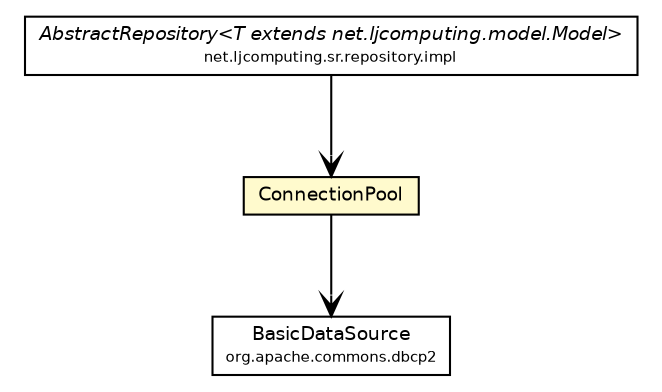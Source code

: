 #!/usr/local/bin/dot
#
# Class diagram 
# Generated by UMLGraph version R5_6 (http://www.umlgraph.org/)
#

digraph G {
	edge [fontname="Helvetica",fontsize=10,labelfontname="Helvetica",labelfontsize=10];
	node [fontname="Helvetica",fontsize=10,shape=plaintext];
	nodesep=0.25;
	ranksep=0.5;
	// net.ljcomputing.sr.repository.impl.AbstractRepository<T extends net.ljcomputing.model.Model>
	c64 [label=<<table title="net.ljcomputing.sr.repository.impl.AbstractRepository" border="0" cellborder="1" cellspacing="0" cellpadding="2" port="p" href="../../repository/impl/AbstractRepository.html">
		<tr><td><table border="0" cellspacing="0" cellpadding="1">
<tr><td align="center" balign="center"><font face="Helvetica-Oblique"> AbstractRepository&lt;T extends net.ljcomputing.model.Model&gt; </font></td></tr>
<tr><td align="center" balign="center"><font point-size="7.0"> net.ljcomputing.sr.repository.impl </font></td></tr>
		</table></td></tr>
		</table>>, URL="../../repository/impl/AbstractRepository.html", fontname="Helvetica", fontcolor="black", fontsize=9.0];
	// net.ljcomputing.sr.persistence.impl.ConnectionPool
	c66 [label=<<table title="net.ljcomputing.sr.persistence.impl.ConnectionPool" border="0" cellborder="1" cellspacing="0" cellpadding="2" port="p" bgcolor="lemonChiffon" href="./ConnectionPool.html">
		<tr><td><table border="0" cellspacing="0" cellpadding="1">
<tr><td align="center" balign="center"> ConnectionPool </td></tr>
		</table></td></tr>
		</table>>, URL="./ConnectionPool.html", fontname="Helvetica", fontcolor="black", fontsize=9.0];
	// net.ljcomputing.sr.repository.impl.AbstractRepository<T extends net.ljcomputing.model.Model> NAVASSOC net.ljcomputing.sr.persistence.impl.ConnectionPool
	c64:p -> c66:p [taillabel="", label="", headlabel="", fontname="Helvetica", fontcolor="black", fontsize=10.0, color="black", arrowhead=open];
	// net.ljcomputing.sr.persistence.impl.ConnectionPool NAVASSOC org.apache.commons.dbcp2.BasicDataSource
	c66:p -> c85:p [taillabel="", label="", headlabel="", fontname="Helvetica", fontcolor="black", fontsize=10.0, color="black", arrowhead=open];
	// org.apache.commons.dbcp2.BasicDataSource
	c85 [label=<<table title="org.apache.commons.dbcp2.BasicDataSource" border="0" cellborder="1" cellspacing="0" cellpadding="2" port="p" href="http://commons.apache.org/proper/commons-dbcp/apidocs/org/apache/commons/dbcp2/BasicDataSource.html">
		<tr><td><table border="0" cellspacing="0" cellpadding="1">
<tr><td align="center" balign="center"> BasicDataSource </td></tr>
<tr><td align="center" balign="center"><font point-size="7.0"> org.apache.commons.dbcp2 </font></td></tr>
		</table></td></tr>
		</table>>, URL="http://commons.apache.org/proper/commons-dbcp/apidocs/org/apache/commons/dbcp2/BasicDataSource.html", fontname="Helvetica", fontcolor="black", fontsize=9.0];
}

